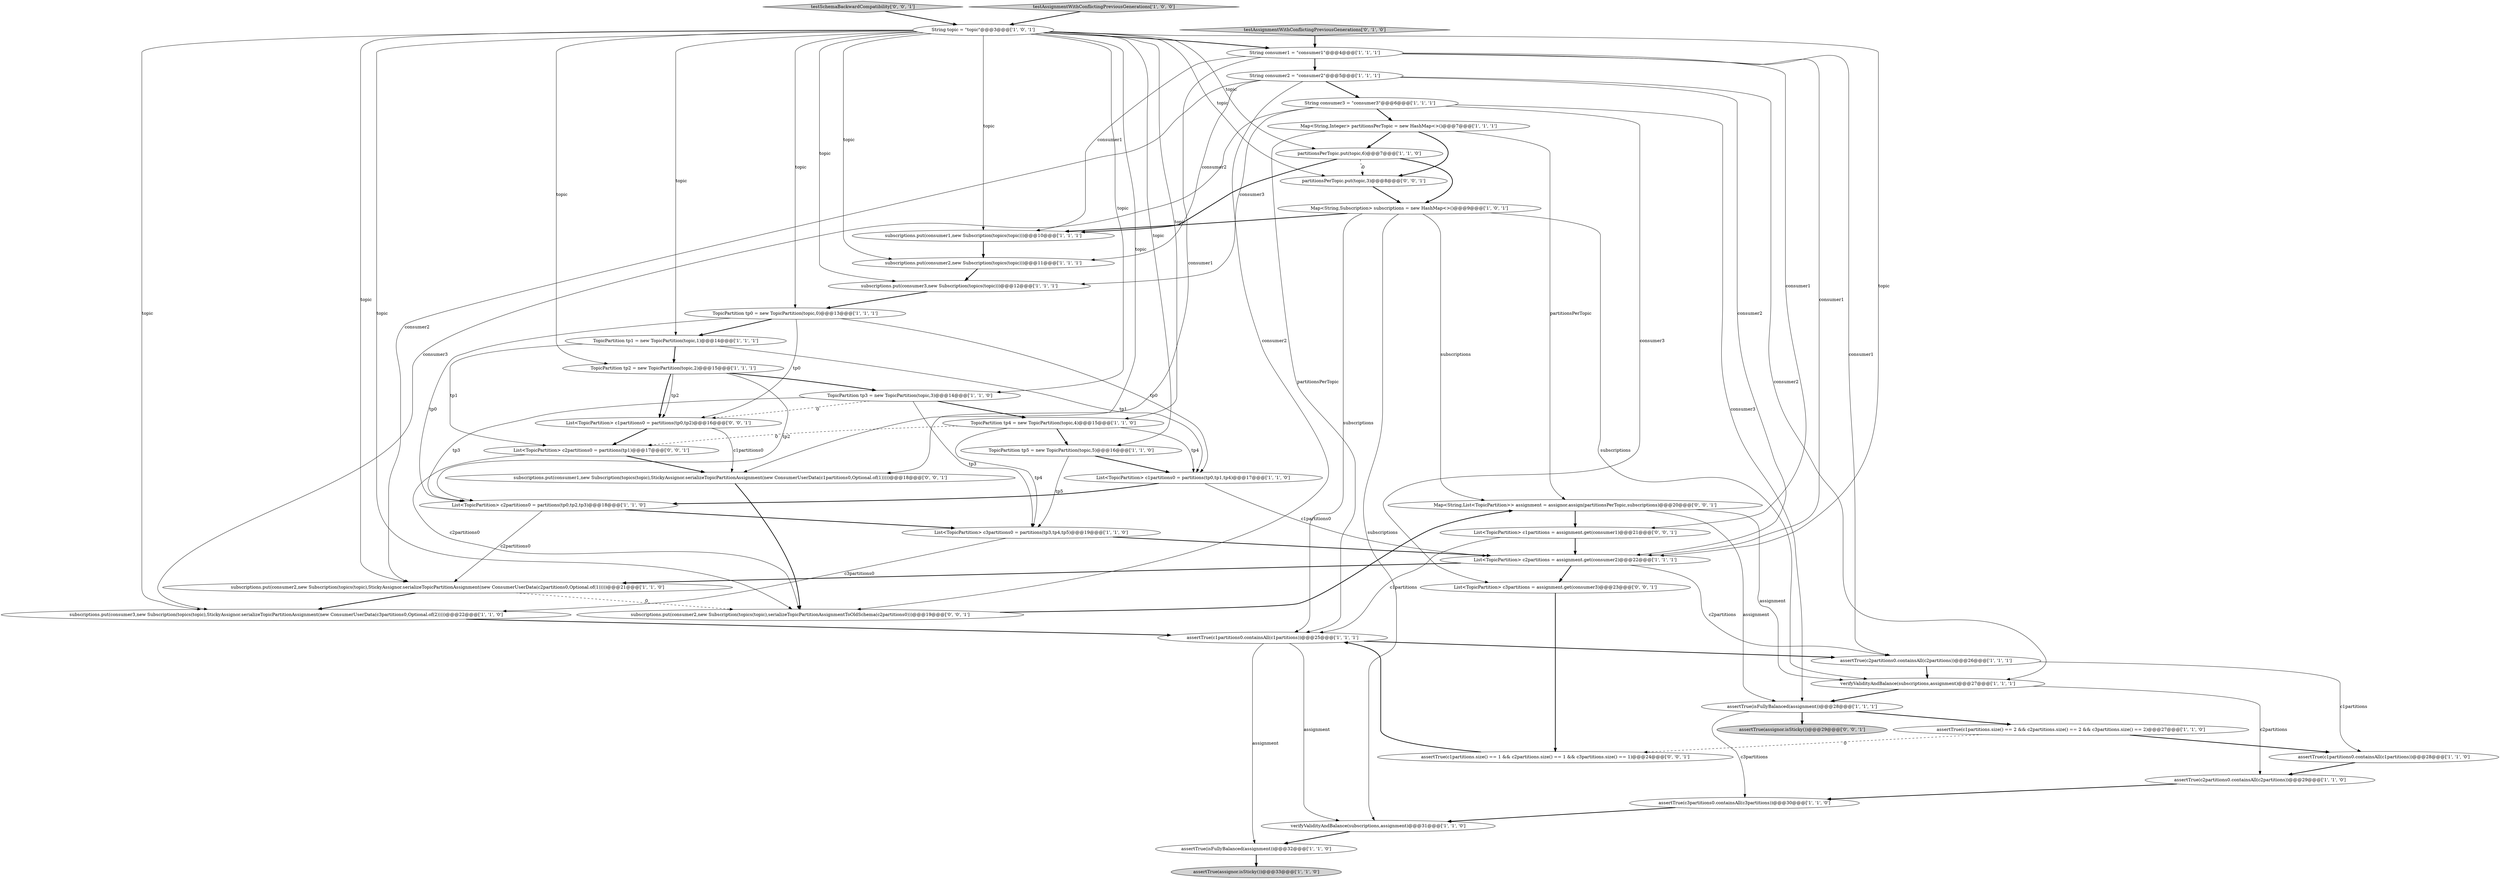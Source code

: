 digraph {
35 [style = filled, label = "Map<String,List<TopicPartition>> assignment = assignor.assign(partitionsPerTopic,subscriptions)@@@20@@@['0', '0', '1']", fillcolor = white, shape = ellipse image = "AAA0AAABBB3BBB"];
45 [style = filled, label = "assertTrue(assignor.isSticky())@@@29@@@['0', '0', '1']", fillcolor = lightgray, shape = ellipse image = "AAA0AAABBB3BBB"];
31 [style = filled, label = "String topic = \"topic\"@@@3@@@['1', '0', '1']", fillcolor = white, shape = ellipse image = "AAA0AAABBB1BBB"];
34 [style = filled, label = "testAssignmentWithConflictingPreviousGenerations['0', '1', '0']", fillcolor = lightgray, shape = diamond image = "AAA0AAABBB2BBB"];
9 [style = filled, label = "List<TopicPartition> c1partitions0 = partitions(tp0,tp1,tp4)@@@17@@@['1', '1', '0']", fillcolor = white, shape = ellipse image = "AAA0AAABBB1BBB"];
29 [style = filled, label = "List<TopicPartition> c3partitions0 = partitions(tp3,tp4,tp5)@@@19@@@['1', '1', '0']", fillcolor = white, shape = ellipse image = "AAA0AAABBB1BBB"];
28 [style = filled, label = "List<TopicPartition> c2partitions = assignment.get(consumer2)@@@22@@@['1', '1', '1']", fillcolor = white, shape = ellipse image = "AAA0AAABBB1BBB"];
14 [style = filled, label = "Map<String,Integer> partitionsPerTopic = new HashMap<>()@@@7@@@['1', '1', '1']", fillcolor = white, shape = ellipse image = "AAA0AAABBB1BBB"];
33 [style = filled, label = "TopicPartition tp1 = new TopicPartition(topic,1)@@@14@@@['1', '1', '1']", fillcolor = white, shape = ellipse image = "AAA0AAABBB1BBB"];
0 [style = filled, label = "assertTrue(c1partitions.size() == 2 && c2partitions.size() == 2 && c3partitions.size() == 2)@@@27@@@['1', '1', '0']", fillcolor = white, shape = ellipse image = "AAA0AAABBB1BBB"];
11 [style = filled, label = "String consumer3 = \"consumer3\"@@@6@@@['1', '1', '1']", fillcolor = white, shape = ellipse image = "AAA0AAABBB1BBB"];
30 [style = filled, label = "subscriptions.put(consumer3,new Subscription(topics(topic),StickyAssignor.serializeTopicPartitionAssignment(new ConsumerUserData(c3partitions0,Optional.of(2)))))@@@22@@@['1', '1', '0']", fillcolor = white, shape = ellipse image = "AAA0AAABBB1BBB"];
37 [style = filled, label = "subscriptions.put(consumer2,new Subscription(topics(topic),serializeTopicPartitionAssignmentToOldSchema(c2partitions0)))@@@19@@@['0', '0', '1']", fillcolor = white, shape = ellipse image = "AAA0AAABBB3BBB"];
23 [style = filled, label = "TopicPartition tp3 = new TopicPartition(topic,3)@@@14@@@['1', '1', '0']", fillcolor = white, shape = ellipse image = "AAA0AAABBB1BBB"];
18 [style = filled, label = "subscriptions.put(consumer2,new Subscription(topics(topic),StickyAssignor.serializeTopicPartitionAssignment(new ConsumerUserData(c2partitions0,Optional.of(1)))))@@@21@@@['1', '1', '0']", fillcolor = white, shape = ellipse image = "AAA0AAABBB1BBB"];
6 [style = filled, label = "assertTrue(c3partitions0.containsAll(c3partitions))@@@30@@@['1', '1', '0']", fillcolor = white, shape = ellipse image = "AAA0AAABBB1BBB"];
19 [style = filled, label = "assertTrue(isFullyBalanced(assignment))@@@32@@@['1', '1', '0']", fillcolor = white, shape = ellipse image = "AAA0AAABBB1BBB"];
10 [style = filled, label = "assertTrue(c2partitions0.containsAll(c2partitions))@@@29@@@['1', '1', '0']", fillcolor = white, shape = ellipse image = "AAA0AAABBB1BBB"];
13 [style = filled, label = "subscriptions.put(consumer2,new Subscription(topics(topic)))@@@11@@@['1', '1', '1']", fillcolor = white, shape = ellipse image = "AAA0AAABBB1BBB"];
21 [style = filled, label = "subscriptions.put(consumer1,new Subscription(topics(topic)))@@@10@@@['1', '1', '1']", fillcolor = white, shape = ellipse image = "AAA0AAABBB1BBB"];
1 [style = filled, label = "assertTrue(c1partitions0.containsAll(c1partitions))@@@25@@@['1', '1', '1']", fillcolor = white, shape = ellipse image = "AAA0AAABBB1BBB"];
36 [style = filled, label = "List<TopicPartition> c1partitions = assignment.get(consumer1)@@@21@@@['0', '0', '1']", fillcolor = white, shape = ellipse image = "AAA0AAABBB3BBB"];
7 [style = filled, label = "assertTrue(isFullyBalanced(assignment))@@@28@@@['1', '1', '1']", fillcolor = white, shape = ellipse image = "AAA0AAABBB1BBB"];
8 [style = filled, label = "String consumer2 = \"consumer2\"@@@5@@@['1', '1', '1']", fillcolor = white, shape = ellipse image = "AAA0AAABBB1BBB"];
22 [style = filled, label = "String consumer1 = \"consumer1\"@@@4@@@['1', '1', '1']", fillcolor = white, shape = ellipse image = "AAA0AAABBB1BBB"];
38 [style = filled, label = "subscriptions.put(consumer1,new Subscription(topics(topic),StickyAssignor.serializeTopicPartitionAssignment(new ConsumerUserData(c1partitions0,Optional.of(1)))))@@@18@@@['0', '0', '1']", fillcolor = white, shape = ellipse image = "AAA0AAABBB3BBB"];
32 [style = filled, label = "verifyValidityAndBalance(subscriptions,assignment)@@@27@@@['1', '1', '1']", fillcolor = white, shape = ellipse image = "AAA0AAABBB1BBB"];
44 [style = filled, label = "List<TopicPartition> c1partitions0 = partitions(tp0,tp2)@@@16@@@['0', '0', '1']", fillcolor = white, shape = ellipse image = "AAA0AAABBB3BBB"];
3 [style = filled, label = "assertTrue(c2partitions0.containsAll(c2partitions))@@@26@@@['1', '1', '1']", fillcolor = white, shape = ellipse image = "AAA0AAABBB1BBB"];
24 [style = filled, label = "subscriptions.put(consumer3,new Subscription(topics(topic)))@@@12@@@['1', '1', '1']", fillcolor = white, shape = ellipse image = "AAA0AAABBB1BBB"];
43 [style = filled, label = "partitionsPerTopic.put(topic,3)@@@8@@@['0', '0', '1']", fillcolor = white, shape = ellipse image = "AAA0AAABBB3BBB"];
20 [style = filled, label = "partitionsPerTopic.put(topic,6)@@@7@@@['1', '1', '0']", fillcolor = white, shape = ellipse image = "AAA0AAABBB1BBB"];
12 [style = filled, label = "TopicPartition tp4 = new TopicPartition(topic,4)@@@15@@@['1', '1', '0']", fillcolor = white, shape = ellipse image = "AAA0AAABBB1BBB"];
39 [style = filled, label = "List<TopicPartition> c3partitions = assignment.get(consumer3)@@@23@@@['0', '0', '1']", fillcolor = white, shape = ellipse image = "AAA0AAABBB3BBB"];
25 [style = filled, label = "TopicPartition tp2 = new TopicPartition(topic,2)@@@15@@@['1', '1', '1']", fillcolor = white, shape = ellipse image = "AAA0AAABBB1BBB"];
27 [style = filled, label = "List<TopicPartition> c2partitions0 = partitions(tp0,tp2,tp3)@@@18@@@['1', '1', '0']", fillcolor = white, shape = ellipse image = "AAA0AAABBB1BBB"];
40 [style = filled, label = "assertTrue(c1partitions.size() == 1 && c2partitions.size() == 1 && c3partitions.size() == 1)@@@24@@@['0', '0', '1']", fillcolor = white, shape = ellipse image = "AAA0AAABBB3BBB"];
41 [style = filled, label = "testSchemaBackwardCompatibility['0', '0', '1']", fillcolor = lightgray, shape = diamond image = "AAA0AAABBB3BBB"];
42 [style = filled, label = "List<TopicPartition> c2partitions0 = partitions(tp1)@@@17@@@['0', '0', '1']", fillcolor = white, shape = ellipse image = "AAA0AAABBB3BBB"];
15 [style = filled, label = "assertTrue(assignor.isSticky())@@@33@@@['1', '1', '0']", fillcolor = lightgray, shape = ellipse image = "AAA0AAABBB1BBB"];
2 [style = filled, label = "verifyValidityAndBalance(subscriptions,assignment)@@@31@@@['1', '1', '0']", fillcolor = white, shape = ellipse image = "AAA0AAABBB1BBB"];
5 [style = filled, label = "TopicPartition tp0 = new TopicPartition(topic,0)@@@13@@@['1', '1', '1']", fillcolor = white, shape = ellipse image = "AAA0AAABBB1BBB"];
4 [style = filled, label = "Map<String,Subscription> subscriptions = new HashMap<>()@@@9@@@['1', '0', '1']", fillcolor = white, shape = ellipse image = "AAA0AAABBB1BBB"];
17 [style = filled, label = "testAssignmentWithConflictingPreviousGenerations['1', '0', '0']", fillcolor = lightgray, shape = diamond image = "AAA0AAABBB1BBB"];
26 [style = filled, label = "TopicPartition tp5 = new TopicPartition(topic,5)@@@16@@@['1', '1', '0']", fillcolor = white, shape = ellipse image = "AAA0AAABBB1BBB"];
16 [style = filled, label = "assertTrue(c1partitions0.containsAll(c1partitions))@@@28@@@['1', '1', '0']", fillcolor = white, shape = ellipse image = "AAA0AAABBB1BBB"];
31->25 [style = solid, label="topic"];
31->26 [style = solid, label="topic"];
1->2 [style = solid, label="assignment"];
33->42 [style = solid, label="tp1"];
11->14 [style = bold, label=""];
31->33 [style = solid, label="topic"];
31->20 [style = solid, label="topic"];
36->28 [style = bold, label=""];
18->30 [style = bold, label=""];
31->5 [style = solid, label="topic"];
26->9 [style = bold, label=""];
31->23 [style = solid, label="topic"];
11->30 [style = solid, label="consumer3"];
27->18 [style = solid, label="c2partitions0"];
35->32 [style = solid, label="assignment"];
25->44 [style = bold, label=""];
43->4 [style = bold, label=""];
32->10 [style = solid, label="c2partitions"];
22->8 [style = bold, label=""];
8->28 [style = solid, label="consumer2"];
1->19 [style = solid, label="assignment"];
33->25 [style = bold, label=""];
22->38 [style = solid, label="consumer1"];
14->35 [style = solid, label="partitionsPerTopic"];
14->1 [style = solid, label="partitionsPerTopic"];
42->37 [style = solid, label="c2partitions0"];
23->12 [style = bold, label=""];
19->15 [style = bold, label=""];
31->18 [style = solid, label="topic"];
8->11 [style = bold, label=""];
23->29 [style = solid, label="tp3"];
4->35 [style = solid, label="subscriptions"];
14->20 [style = bold, label=""];
21->13 [style = bold, label=""];
8->13 [style = solid, label="consumer2"];
33->9 [style = solid, label="tp1"];
28->18 [style = bold, label=""];
5->33 [style = bold, label=""];
31->21 [style = solid, label="topic"];
4->21 [style = bold, label=""];
7->0 [style = bold, label=""];
32->7 [style = bold, label=""];
4->1 [style = solid, label="subscriptions"];
7->6 [style = solid, label="c3partitions"];
14->43 [style = bold, label=""];
24->5 [style = bold, label=""];
6->2 [style = bold, label=""];
44->38 [style = solid, label="c1partitions0"];
8->32 [style = solid, label="consumer2"];
38->37 [style = bold, label=""];
28->3 [style = solid, label="c2partitions"];
18->37 [style = dashed, label="0"];
12->29 [style = solid, label="tp4"];
27->29 [style = bold, label=""];
25->27 [style = solid, label="tp2"];
42->38 [style = bold, label=""];
0->16 [style = bold, label=""];
44->42 [style = bold, label=""];
13->24 [style = bold, label=""];
22->21 [style = solid, label="consumer1"];
4->32 [style = solid, label="subscriptions"];
28->39 [style = bold, label=""];
35->7 [style = solid, label="assignment"];
31->13 [style = solid, label="topic"];
1->3 [style = bold, label=""];
36->1 [style = solid, label="c1partitions"];
8->18 [style = solid, label="consumer2"];
29->30 [style = solid, label="c3partitions0"];
10->6 [style = bold, label=""];
5->9 [style = solid, label="tp0"];
25->44 [style = solid, label="tp2"];
22->28 [style = solid, label="consumer1"];
9->27 [style = bold, label=""];
31->12 [style = solid, label="topic"];
12->42 [style = dashed, label="0"];
9->28 [style = solid, label="c1partitions0"];
31->38 [style = solid, label="topic"];
26->29 [style = solid, label="tp5"];
5->27 [style = solid, label="tp0"];
39->40 [style = bold, label=""];
31->24 [style = solid, label="topic"];
12->9 [style = solid, label="tp4"];
41->31 [style = bold, label=""];
37->35 [style = bold, label=""];
4->2 [style = solid, label="subscriptions"];
20->43 [style = dashed, label="0"];
8->37 [style = solid, label="consumer2"];
22->3 [style = solid, label="consumer1"];
2->19 [style = bold, label=""];
31->22 [style = bold, label=""];
30->1 [style = bold, label=""];
11->7 [style = solid, label="consumer3"];
11->24 [style = solid, label="consumer3"];
16->10 [style = bold, label=""];
25->23 [style = bold, label=""];
17->31 [style = bold, label=""];
31->28 [style = solid, label="topic"];
12->26 [style = bold, label=""];
22->36 [style = solid, label="consumer1"];
5->44 [style = solid, label="tp0"];
20->4 [style = bold, label=""];
34->22 [style = bold, label=""];
7->45 [style = bold, label=""];
29->28 [style = bold, label=""];
20->21 [style = bold, label=""];
40->1 [style = bold, label=""];
23->27 [style = solid, label="tp3"];
23->44 [style = dashed, label="0"];
11->39 [style = solid, label="consumer3"];
3->16 [style = solid, label="c1partitions"];
35->36 [style = bold, label=""];
3->32 [style = bold, label=""];
31->37 [style = solid, label="topic"];
0->40 [style = dashed, label="0"];
31->43 [style = solid, label="topic"];
31->30 [style = solid, label="topic"];
}
